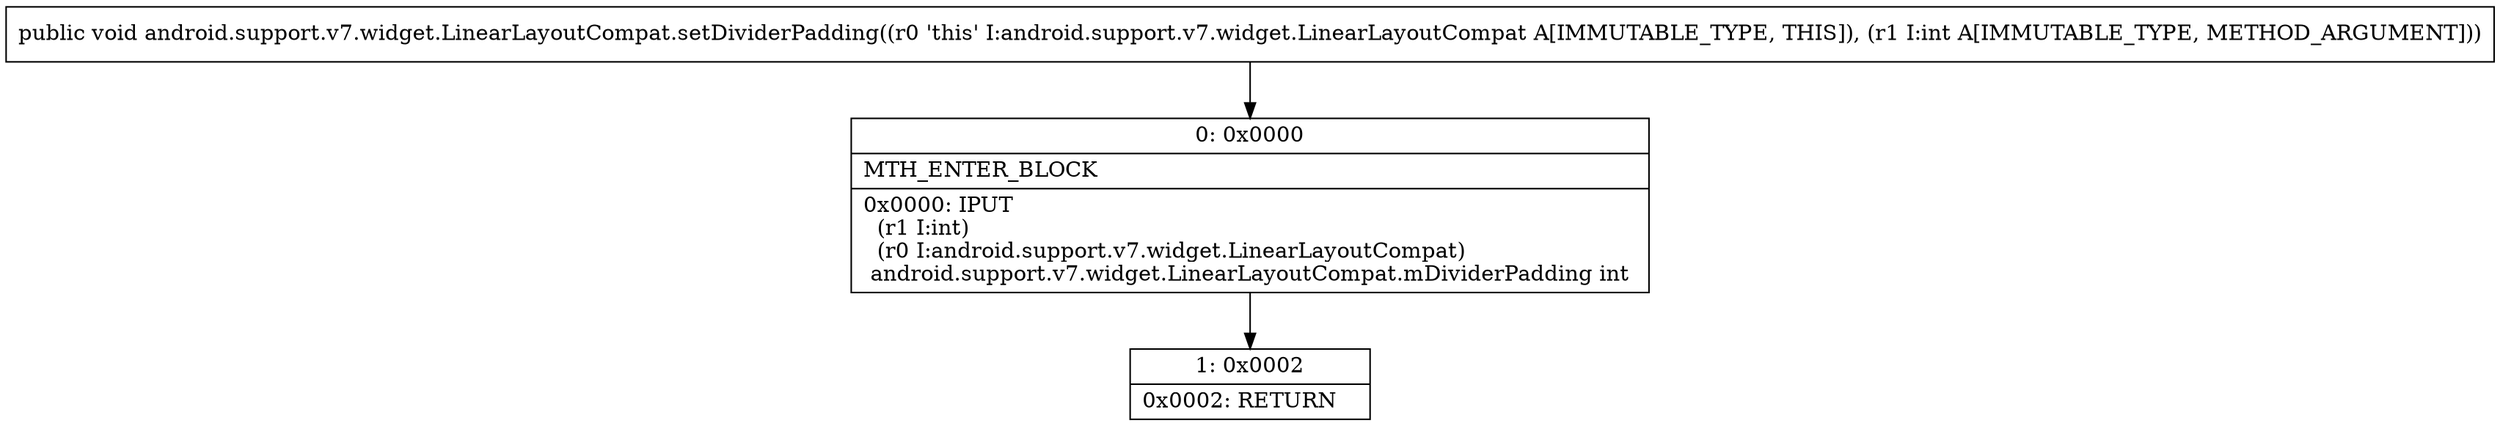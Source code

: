 digraph "CFG forandroid.support.v7.widget.LinearLayoutCompat.setDividerPadding(I)V" {
Node_0 [shape=record,label="{0\:\ 0x0000|MTH_ENTER_BLOCK\l|0x0000: IPUT  \l  (r1 I:int)\l  (r0 I:android.support.v7.widget.LinearLayoutCompat)\l android.support.v7.widget.LinearLayoutCompat.mDividerPadding int \l}"];
Node_1 [shape=record,label="{1\:\ 0x0002|0x0002: RETURN   \l}"];
MethodNode[shape=record,label="{public void android.support.v7.widget.LinearLayoutCompat.setDividerPadding((r0 'this' I:android.support.v7.widget.LinearLayoutCompat A[IMMUTABLE_TYPE, THIS]), (r1 I:int A[IMMUTABLE_TYPE, METHOD_ARGUMENT])) }"];
MethodNode -> Node_0;
Node_0 -> Node_1;
}

